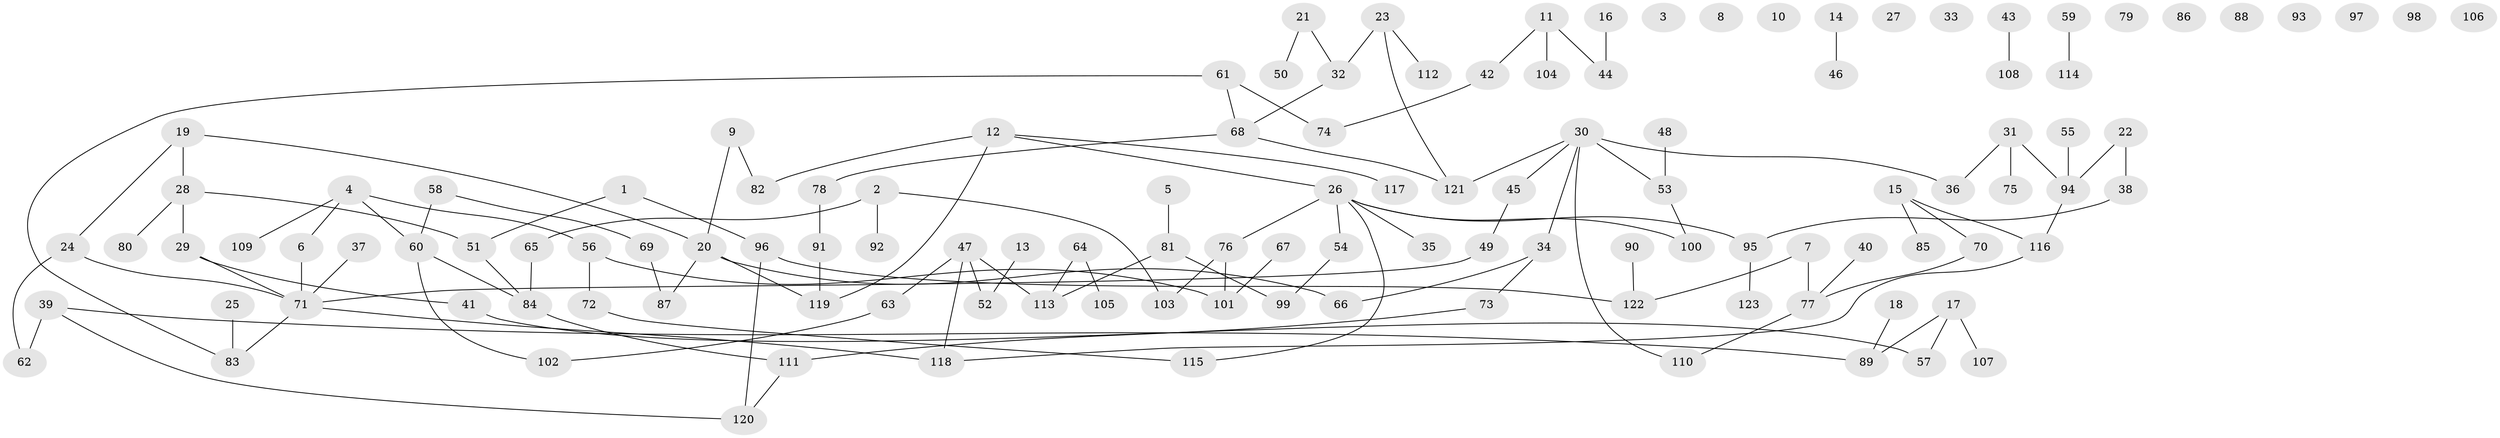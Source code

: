 // coarse degree distribution, {0: 0.19672131147540983, 1: 0.32786885245901637, 2: 0.2459016393442623, 3: 0.03278688524590164, 8: 0.03278688524590164, 4: 0.08196721311475409, 5: 0.06557377049180328, 6: 0.01639344262295082}
// Generated by graph-tools (version 1.1) at 2025/42/03/04/25 21:42:55]
// undirected, 123 vertices, 129 edges
graph export_dot {
graph [start="1"]
  node [color=gray90,style=filled];
  1;
  2;
  3;
  4;
  5;
  6;
  7;
  8;
  9;
  10;
  11;
  12;
  13;
  14;
  15;
  16;
  17;
  18;
  19;
  20;
  21;
  22;
  23;
  24;
  25;
  26;
  27;
  28;
  29;
  30;
  31;
  32;
  33;
  34;
  35;
  36;
  37;
  38;
  39;
  40;
  41;
  42;
  43;
  44;
  45;
  46;
  47;
  48;
  49;
  50;
  51;
  52;
  53;
  54;
  55;
  56;
  57;
  58;
  59;
  60;
  61;
  62;
  63;
  64;
  65;
  66;
  67;
  68;
  69;
  70;
  71;
  72;
  73;
  74;
  75;
  76;
  77;
  78;
  79;
  80;
  81;
  82;
  83;
  84;
  85;
  86;
  87;
  88;
  89;
  90;
  91;
  92;
  93;
  94;
  95;
  96;
  97;
  98;
  99;
  100;
  101;
  102;
  103;
  104;
  105;
  106;
  107;
  108;
  109;
  110;
  111;
  112;
  113;
  114;
  115;
  116;
  117;
  118;
  119;
  120;
  121;
  122;
  123;
  1 -- 51;
  1 -- 96;
  2 -- 65;
  2 -- 92;
  2 -- 103;
  4 -- 6;
  4 -- 56;
  4 -- 60;
  4 -- 109;
  5 -- 81;
  6 -- 71;
  7 -- 77;
  7 -- 122;
  9 -- 20;
  9 -- 82;
  11 -- 42;
  11 -- 44;
  11 -- 104;
  12 -- 26;
  12 -- 82;
  12 -- 117;
  12 -- 119;
  13 -- 52;
  14 -- 46;
  15 -- 70;
  15 -- 85;
  15 -- 116;
  16 -- 44;
  17 -- 57;
  17 -- 89;
  17 -- 107;
  18 -- 89;
  19 -- 20;
  19 -- 24;
  19 -- 28;
  20 -- 66;
  20 -- 87;
  20 -- 119;
  21 -- 32;
  21 -- 50;
  22 -- 38;
  22 -- 94;
  23 -- 32;
  23 -- 112;
  23 -- 121;
  24 -- 62;
  24 -- 71;
  25 -- 83;
  26 -- 35;
  26 -- 54;
  26 -- 76;
  26 -- 95;
  26 -- 100;
  26 -- 115;
  28 -- 29;
  28 -- 51;
  28 -- 80;
  29 -- 41;
  29 -- 71;
  30 -- 34;
  30 -- 36;
  30 -- 45;
  30 -- 53;
  30 -- 110;
  30 -- 121;
  31 -- 36;
  31 -- 75;
  31 -- 94;
  32 -- 68;
  34 -- 66;
  34 -- 73;
  37 -- 71;
  38 -- 95;
  39 -- 62;
  39 -- 89;
  39 -- 120;
  40 -- 77;
  41 -- 57;
  42 -- 74;
  43 -- 108;
  45 -- 49;
  47 -- 52;
  47 -- 63;
  47 -- 113;
  47 -- 118;
  48 -- 53;
  49 -- 71;
  51 -- 84;
  53 -- 100;
  54 -- 99;
  55 -- 94;
  56 -- 72;
  56 -- 101;
  58 -- 60;
  58 -- 69;
  59 -- 114;
  60 -- 84;
  60 -- 102;
  61 -- 68;
  61 -- 74;
  61 -- 83;
  63 -- 102;
  64 -- 105;
  64 -- 113;
  65 -- 84;
  67 -- 101;
  68 -- 78;
  68 -- 121;
  69 -- 87;
  70 -- 77;
  71 -- 83;
  71 -- 118;
  72 -- 115;
  73 -- 111;
  76 -- 101;
  76 -- 103;
  77 -- 110;
  78 -- 91;
  81 -- 99;
  81 -- 113;
  84 -- 111;
  90 -- 122;
  91 -- 119;
  94 -- 116;
  95 -- 123;
  96 -- 120;
  96 -- 122;
  111 -- 120;
  116 -- 118;
}

